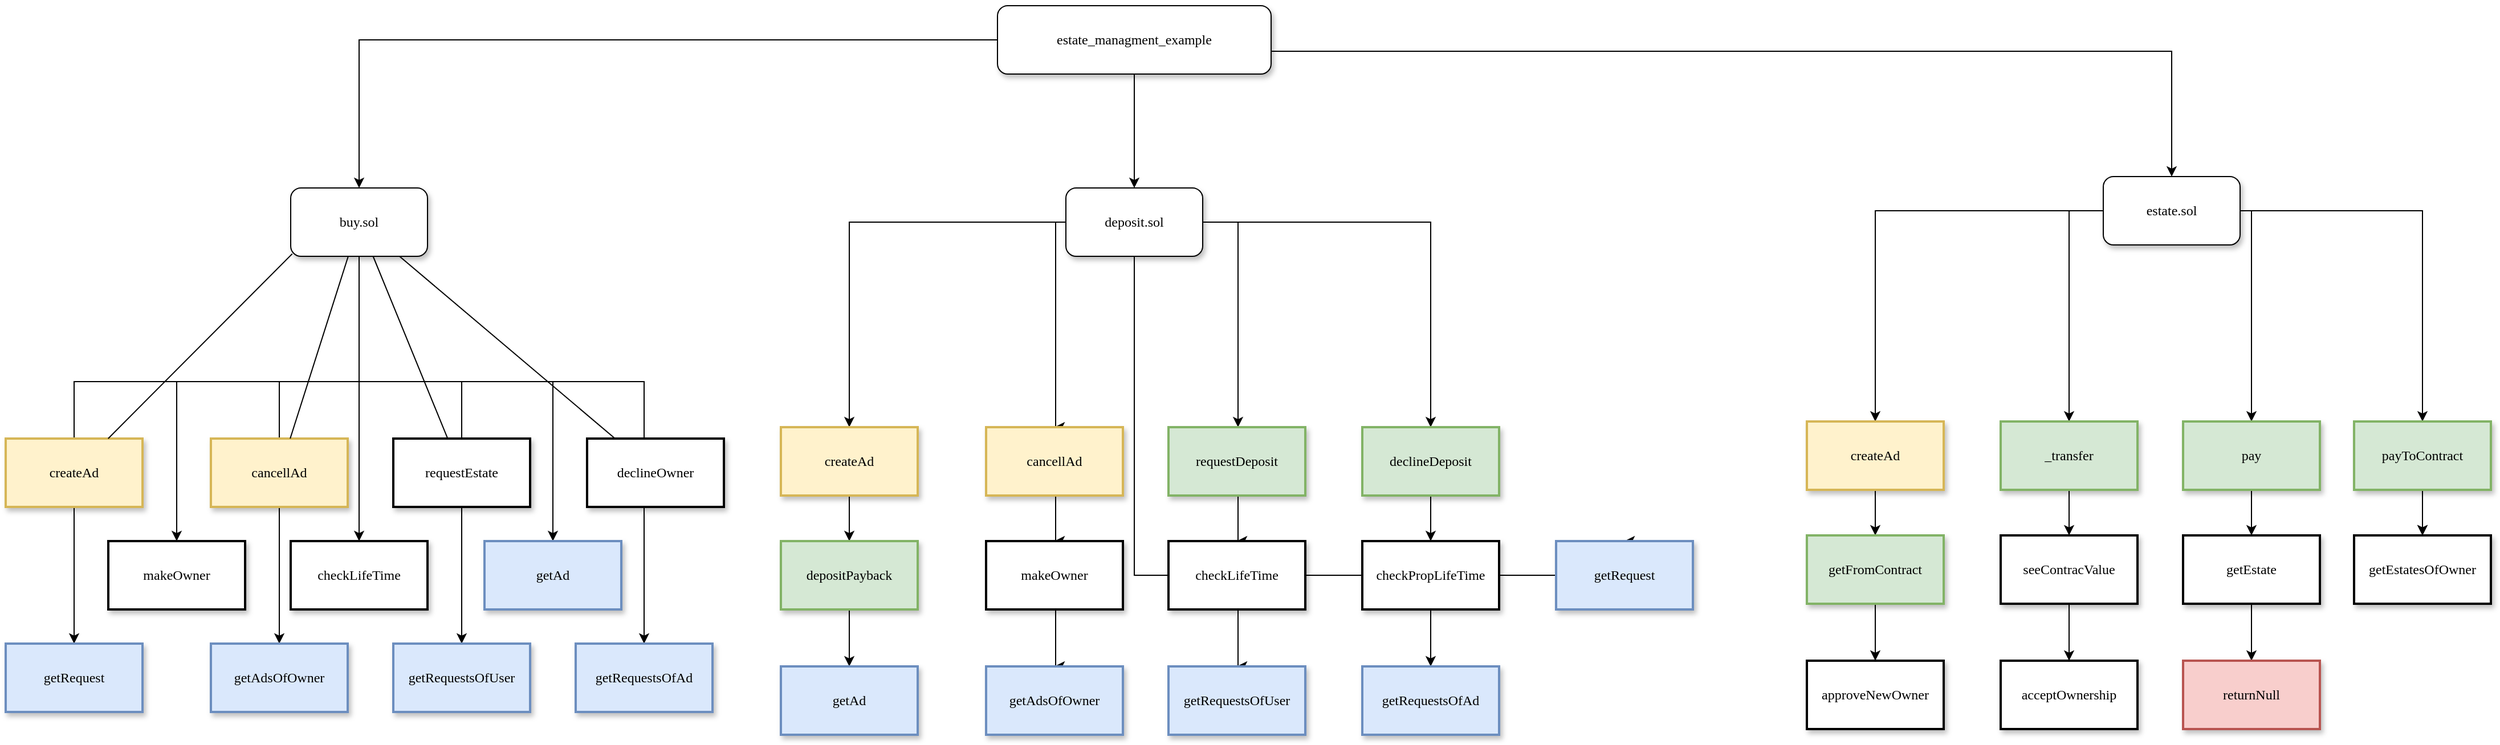 <mxfile version="10.6.6" type="device"><diagram name="Page-1" id="10a91c8b-09ff-31b1-d368-03940ed4cc9e"><mxGraphModel dx="5216" dy="1864" grid="1" gridSize="10" guides="1" tooltips="1" connect="1" arrows="1" fold="1" page="1" pageScale="1" pageWidth="1100" pageHeight="850" background="#ffffff" math="0" shadow="0"><root><mxCell id="0"/><mxCell id="1" parent="0"/><mxCell id="jJj9xLDo4mstnOUN6eYs-48" style="edgeStyle=orthogonalEdgeStyle;rounded=0;orthogonalLoop=1;jettySize=auto;html=1;entryX=0.5;entryY=0;entryDx=0;entryDy=0;" parent="1" source="62893188c0fa7362-2" target="62893188c0fa7362-8" edge="1"><mxGeometry relative="1" as="geometry"/></mxCell><mxCell id="jJj9xLDo4mstnOUN6eYs-49" style="edgeStyle=orthogonalEdgeStyle;rounded=0;orthogonalLoop=1;jettySize=auto;html=1;entryX=0.5;entryY=0;entryDx=0;entryDy=0;" parent="1" source="62893188c0fa7362-2" target="62893188c0fa7362-9" edge="1"><mxGeometry relative="1" as="geometry"/></mxCell><mxCell id="jJj9xLDo4mstnOUN6eYs-50" style="edgeStyle=orthogonalEdgeStyle;rounded=0;orthogonalLoop=1;jettySize=auto;html=1;" parent="1" source="62893188c0fa7362-2" target="jJj9xLDo4mstnOUN6eYs-4" edge="1"><mxGeometry relative="1" as="geometry"><Array as="points"><mxPoint x="300" y="200"/></Array></mxGeometry></mxCell><mxCell id="62893188c0fa7362-2" value="estate_managment_example&lt;br&gt;" style="whiteSpace=wrap;html=1;rounded=1;shadow=1;labelBackgroundColor=none;strokeColor=#000000;strokeWidth=1;fillColor=#ffffff;fontFamily=Verdana;fontSize=12;fontColor=#000000;align=center;" parent="1" vertex="1"><mxGeometry x="-730" y="160" width="240" height="60" as="geometry"/></mxCell><mxCell id="jJj9xLDo4mstnOUN6eYs-8" style="edgeStyle=orthogonalEdgeStyle;rounded=0;orthogonalLoop=1;jettySize=auto;html=1;entryX=0.5;entryY=0;entryDx=0;entryDy=0;" parent="1" source="62893188c0fa7362-8" target="jJj9xLDo4mstnOUN6eYs-7" edge="1"><mxGeometry relative="1" as="geometry"><Array as="points"><mxPoint x="-1290" y="490"/><mxPoint x="-1450" y="490"/></Array></mxGeometry></mxCell><mxCell id="jJj9xLDo4mstnOUN6eYs-10" style="edgeStyle=orthogonalEdgeStyle;rounded=0;orthogonalLoop=1;jettySize=auto;html=1;entryX=0.5;entryY=0;entryDx=0;entryDy=0;" parent="1" source="62893188c0fa7362-8" target="jJj9xLDo4mstnOUN6eYs-9" edge="1"><mxGeometry relative="1" as="geometry"><Array as="points"><mxPoint x="-1290" y="490"/><mxPoint x="-1290" y="490"/></Array></mxGeometry></mxCell><mxCell id="jJj9xLDo4mstnOUN6eYs-12" style="edgeStyle=orthogonalEdgeStyle;rounded=0;orthogonalLoop=1;jettySize=auto;html=1;entryX=0.5;entryY=0;entryDx=0;entryDy=0;" parent="1" source="62893188c0fa7362-8" target="jJj9xLDo4mstnOUN6eYs-11" edge="1"><mxGeometry relative="1" as="geometry"><Array as="points"><mxPoint x="-1290" y="490"/><mxPoint x="-1120" y="490"/></Array></mxGeometry></mxCell><mxCell id="jJj9xLDo4mstnOUN6eYs-14" style="edgeStyle=orthogonalEdgeStyle;rounded=0;orthogonalLoop=1;jettySize=auto;html=1;" parent="1" source="62893188c0fa7362-8" target="jJj9xLDo4mstnOUN6eYs-13" edge="1"><mxGeometry relative="1" as="geometry"><Array as="points"><mxPoint x="-1290" y="490"/><mxPoint x="-1540" y="490"/></Array></mxGeometry></mxCell><mxCell id="jJj9xLDo4mstnOUN6eYs-16" style="edgeStyle=orthogonalEdgeStyle;rounded=0;orthogonalLoop=1;jettySize=auto;html=1;" parent="1" source="62893188c0fa7362-8" target="jJj9xLDo4mstnOUN6eYs-15" edge="1"><mxGeometry relative="1" as="geometry"><Array as="points"><mxPoint x="-1290" y="490"/><mxPoint x="-1360" y="490"/></Array></mxGeometry></mxCell><mxCell id="jJj9xLDo4mstnOUN6eYs-18" style="edgeStyle=orthogonalEdgeStyle;rounded=0;orthogonalLoop=1;jettySize=auto;html=1;entryX=0.5;entryY=0;entryDx=0;entryDy=0;" parent="1" source="62893188c0fa7362-8" target="jJj9xLDo4mstnOUN6eYs-17" edge="1"><mxGeometry relative="1" as="geometry"><Array as="points"><mxPoint x="-1290" y="490"/><mxPoint x="-1200" y="490"/></Array></mxGeometry></mxCell><mxCell id="jJj9xLDo4mstnOUN6eYs-20" style="edgeStyle=orthogonalEdgeStyle;rounded=0;orthogonalLoop=1;jettySize=auto;html=1;entryX=0.5;entryY=0;entryDx=0;entryDy=0;" parent="1" source="62893188c0fa7362-8" target="jJj9xLDo4mstnOUN6eYs-19" edge="1"><mxGeometry relative="1" as="geometry"><Array as="points"><mxPoint x="-1290" y="490"/><mxPoint x="-1040" y="490"/></Array></mxGeometry></mxCell><mxCell id="62893188c0fa7362-8" value="&lt;span&gt;buy.sol&lt;/span&gt;" style="whiteSpace=wrap;html=1;rounded=1;shadow=1;labelBackgroundColor=none;strokeColor=#000000;strokeWidth=1;fillColor=#ffffff;fontFamily=Verdana;fontSize=12;fontColor=#000000;align=center;" parent="1" vertex="1"><mxGeometry x="-1350" y="320" width="120" height="60" as="geometry"/></mxCell><mxCell id="jJj9xLDo4mstnOUN6eYs-34" style="edgeStyle=orthogonalEdgeStyle;rounded=0;orthogonalLoop=1;jettySize=auto;html=1;" parent="1" source="62893188c0fa7362-9" target="jJj9xLDo4mstnOUN6eYs-21" edge="1"><mxGeometry relative="1" as="geometry"/></mxCell><mxCell id="jJj9xLDo4mstnOUN6eYs-35" style="edgeStyle=orthogonalEdgeStyle;rounded=0;orthogonalLoop=1;jettySize=auto;html=1;entryX=0.5;entryY=0;entryDx=0;entryDy=0;" parent="1" source="62893188c0fa7362-9" target="jJj9xLDo4mstnOUN6eYs-32" edge="1"><mxGeometry relative="1" as="geometry"/></mxCell><mxCell id="jJj9xLDo4mstnOUN6eYs-36" style="edgeStyle=orthogonalEdgeStyle;rounded=0;orthogonalLoop=1;jettySize=auto;html=1;entryX=0.5;entryY=0;entryDx=0;entryDy=0;" parent="1" source="62893188c0fa7362-9" target="jJj9xLDo4mstnOUN6eYs-27" edge="1"><mxGeometry relative="1" as="geometry"/></mxCell><mxCell id="jJj9xLDo4mstnOUN6eYs-37" style="edgeStyle=orthogonalEdgeStyle;rounded=0;orthogonalLoop=1;jettySize=auto;html=1;entryX=0.5;entryY=0;entryDx=0;entryDy=0;" parent="1" source="62893188c0fa7362-9" target="jJj9xLDo4mstnOUN6eYs-22" edge="1"><mxGeometry relative="1" as="geometry"><Array as="points"><mxPoint x="-679" y="350"/></Array></mxGeometry></mxCell><mxCell id="jJj9xLDo4mstnOUN6eYs-38" style="edgeStyle=orthogonalEdgeStyle;rounded=0;orthogonalLoop=1;jettySize=auto;html=1;entryX=0.5;entryY=0;entryDx=0;entryDy=0;" parent="1" source="62893188c0fa7362-9" target="jJj9xLDo4mstnOUN6eYs-25" edge="1"><mxGeometry relative="1" as="geometry"><Array as="points"><mxPoint x="-679" y="350"/></Array></mxGeometry></mxCell><mxCell id="jJj9xLDo4mstnOUN6eYs-39" style="edgeStyle=orthogonalEdgeStyle;rounded=0;orthogonalLoop=1;jettySize=auto;html=1;entryX=0.5;entryY=0;entryDx=0;entryDy=0;" parent="1" source="62893188c0fa7362-9" target="jJj9xLDo4mstnOUN6eYs-29" edge="1"><mxGeometry relative="1" as="geometry"><Array as="points"><mxPoint x="-679" y="350"/></Array></mxGeometry></mxCell><mxCell id="jJj9xLDo4mstnOUN6eYs-40" style="edgeStyle=orthogonalEdgeStyle;rounded=0;orthogonalLoop=1;jettySize=auto;html=1;" parent="1" source="62893188c0fa7362-9" target="jJj9xLDo4mstnOUN6eYs-23" edge="1"><mxGeometry relative="1" as="geometry"><Array as="points"><mxPoint x="-519" y="350"/></Array></mxGeometry></mxCell><mxCell id="jJj9xLDo4mstnOUN6eYs-41" style="edgeStyle=orthogonalEdgeStyle;rounded=0;orthogonalLoop=1;jettySize=auto;html=1;entryX=0.5;entryY=0;entryDx=0;entryDy=0;" parent="1" source="62893188c0fa7362-9" target="jJj9xLDo4mstnOUN6eYs-26" edge="1"><mxGeometry relative="1" as="geometry"><Array as="points"><mxPoint x="-519" y="350"/></Array></mxGeometry></mxCell><mxCell id="jJj9xLDo4mstnOUN6eYs-42" style="edgeStyle=orthogonalEdgeStyle;rounded=0;orthogonalLoop=1;jettySize=auto;html=1;entryX=0.5;entryY=0;entryDx=0;entryDy=0;" parent="1" source="62893188c0fa7362-9" target="jJj9xLDo4mstnOUN6eYs-30" edge="1"><mxGeometry relative="1" as="geometry"><Array as="points"><mxPoint x="-519" y="350"/></Array></mxGeometry></mxCell><mxCell id="jJj9xLDo4mstnOUN6eYs-43" style="edgeStyle=orthogonalEdgeStyle;rounded=0;orthogonalLoop=1;jettySize=auto;html=1;entryX=0.5;entryY=0;entryDx=0;entryDy=0;" parent="1" source="62893188c0fa7362-9" target="jJj9xLDo4mstnOUN6eYs-24" edge="1"><mxGeometry relative="1" as="geometry"/></mxCell><mxCell id="jJj9xLDo4mstnOUN6eYs-44" style="edgeStyle=orthogonalEdgeStyle;rounded=0;orthogonalLoop=1;jettySize=auto;html=1;entryX=0.5;entryY=0;entryDx=0;entryDy=0;" parent="1" source="62893188c0fa7362-9" target="jJj9xLDo4mstnOUN6eYs-33" edge="1"><mxGeometry relative="1" as="geometry"/></mxCell><mxCell id="jJj9xLDo4mstnOUN6eYs-45" style="edgeStyle=orthogonalEdgeStyle;rounded=0;orthogonalLoop=1;jettySize=auto;html=1;entryX=0.5;entryY=0;entryDx=0;entryDy=0;" parent="1" source="62893188c0fa7362-9" target="jJj9xLDo4mstnOUN6eYs-31" edge="1"><mxGeometry relative="1" as="geometry"/></mxCell><mxCell id="jJj9xLDo4mstnOUN6eYs-46" style="edgeStyle=orthogonalEdgeStyle;rounded=0;orthogonalLoop=1;jettySize=auto;html=1;entryX=0.5;entryY=0;entryDx=0;entryDy=0;" parent="1" source="62893188c0fa7362-9" target="jJj9xLDo4mstnOUN6eYs-28" edge="1"><mxGeometry relative="1" as="geometry"><Array as="points"><mxPoint x="-610" y="660"/><mxPoint x="-179" y="660"/></Array></mxGeometry></mxCell><mxCell id="62893188c0fa7362-9" value="&lt;span&gt;deposit.sol&lt;/span&gt;" style="whiteSpace=wrap;html=1;rounded=1;shadow=1;labelBackgroundColor=none;strokeColor=#000000;strokeWidth=1;fillColor=#ffffff;fontFamily=Verdana;fontSize=12;fontColor=#000000;align=center;" parent="1" vertex="1"><mxGeometry x="-670" y="320" width="120" height="60" as="geometry"/></mxCell><mxCell id="62893188c0fa7362-20" value="createAd" style="whiteSpace=wrap;html=1;rounded=0;shadow=1;labelBackgroundColor=none;strokeColor=#d6b656;strokeWidth=2;fillColor=#fff2cc;fontFamily=Verdana;fontSize=12;align=center;" parent="1" vertex="1"><mxGeometry x="-1600" y="540" width="120" height="60" as="geometry"/></mxCell><mxCell id="62893188c0fa7362-21" value="&lt;span&gt;cancellAd&lt;/span&gt;" style="whiteSpace=wrap;html=1;rounded=0;shadow=1;labelBackgroundColor=none;strokeColor=#d6b656;strokeWidth=2;fillColor=#fff2cc;fontFamily=Verdana;fontSize=12;align=center;" parent="1" vertex="1"><mxGeometry x="-1420" y="540" width="120" height="60" as="geometry"/></mxCell><mxCell id="62893188c0fa7362-22" value="&lt;span&gt;requestEstate&lt;/span&gt;&lt;br&gt;" style="whiteSpace=wrap;html=1;rounded=0;shadow=1;labelBackgroundColor=none;strokeColor=#000000;strokeWidth=2;fillColor=#ffffff;fontFamily=Verdana;fontSize=12;fontColor=#000000;align=center;" parent="1" vertex="1"><mxGeometry x="-1260" y="540" width="120" height="60" as="geometry"/></mxCell><mxCell id="62893188c0fa7362-23" value="&lt;span&gt;declineOwner &lt;/span&gt;&lt;br&gt;" style="whiteSpace=wrap;html=1;rounded=0;shadow=1;labelBackgroundColor=none;strokeColor=#000000;strokeWidth=2;fillColor=#ffffff;fontFamily=Verdana;fontSize=12;fontColor=#000000;align=center;" parent="1" vertex="1"><mxGeometry x="-1090" y="540" width="120" height="60" as="geometry"/></mxCell><mxCell id="62893188c0fa7362-24" value="" style="edgeStyle=none;rounded=0;html=1;labelBackgroundColor=none;startArrow=none;startFill=0;startSize=5;endArrow=none;endFill=0;endSize=5;jettySize=auto;orthogonalLoop=1;strokeColor=#000000;strokeWidth=1;fontFamily=Verdana;fontSize=12;fontColor=#000000;exitX=0.011;exitY=0.964;exitDx=0;exitDy=0;exitPerimeter=0;" parent="1" source="62893188c0fa7362-8" target="62893188c0fa7362-20" edge="1"><mxGeometry x="0.137" y="-16" relative="1" as="geometry"><mxPoint as="offset"/><mxPoint x="-1475.714" y="495" as="sourcePoint"/></mxGeometry></mxCell><mxCell id="62893188c0fa7362-25" value="" style="edgeStyle=none;rounded=0;html=1;labelBackgroundColor=none;startArrow=none;startFill=0;startSize=5;endArrow=none;endFill=0;endSize=5;jettySize=auto;orthogonalLoop=1;strokeColor=#000000;strokeWidth=1;fontFamily=Verdana;fontSize=12;fontColor=#000000;" parent="1" source="62893188c0fa7362-8" target="62893188c0fa7362-21" edge="1"><mxGeometry x="0.137" y="16" relative="1" as="geometry"><mxPoint as="offset"/><mxPoint x="-1424.286" y="495" as="sourcePoint"/></mxGeometry></mxCell><mxCell id="62893188c0fa7362-26" value="" style="edgeStyle=none;rounded=0;html=1;labelBackgroundColor=none;startArrow=none;startFill=0;startSize=5;endArrow=none;endFill=0;endSize=5;jettySize=auto;orthogonalLoop=1;strokeColor=#000000;strokeWidth=1;fontFamily=Verdana;fontSize=12;fontColor=#000000;" parent="1" source="62893188c0fa7362-8" target="62893188c0fa7362-22" edge="1"><mxGeometry x="0.003" y="-12" relative="1" as="geometry"><mxPoint as="offset"/><mxPoint x="-1142.857" y="495" as="sourcePoint"/></mxGeometry></mxCell><mxCell id="62893188c0fa7362-27" value="" style="edgeStyle=none;rounded=0;html=1;labelBackgroundColor=none;startArrow=none;startFill=0;startSize=5;endArrow=none;endFill=0;endSize=5;jettySize=auto;orthogonalLoop=1;strokeColor=#000000;strokeWidth=1;fontFamily=Verdana;fontSize=12;fontColor=#000000;" parent="1" source="62893188c0fa7362-8" target="62893188c0fa7362-23" edge="1"><mxGeometry x="0.137" y="16" relative="1" as="geometry"><mxPoint as="offset"/><mxPoint x="-1094.286" y="495" as="sourcePoint"/></mxGeometry></mxCell><mxCell id="jJj9xLDo4mstnOUN6eYs-64" style="edgeStyle=orthogonalEdgeStyle;rounded=0;orthogonalLoop=1;jettySize=auto;html=1;entryX=0.5;entryY=0;entryDx=0;entryDy=0;" parent="1" source="jJj9xLDo4mstnOUN6eYs-4" target="jJj9xLDo4mstnOUN6eYs-51" edge="1"><mxGeometry relative="1" as="geometry"/></mxCell><mxCell id="jJj9xLDo4mstnOUN6eYs-65" style="edgeStyle=orthogonalEdgeStyle;rounded=0;orthogonalLoop=1;jettySize=auto;html=1;entryX=0.5;entryY=0;entryDx=0;entryDy=0;" parent="1" source="jJj9xLDo4mstnOUN6eYs-4" target="jJj9xLDo4mstnOUN6eYs-55" edge="1"><mxGeometry relative="1" as="geometry"/></mxCell><mxCell id="jJj9xLDo4mstnOUN6eYs-66" style="edgeStyle=orthogonalEdgeStyle;rounded=0;orthogonalLoop=1;jettySize=auto;html=1;entryX=0.5;entryY=0;entryDx=0;entryDy=0;" parent="1" source="jJj9xLDo4mstnOUN6eYs-4" target="jJj9xLDo4mstnOUN6eYs-53" edge="1"><mxGeometry relative="1" as="geometry"><Array as="points"><mxPoint x="210" y="340"/></Array></mxGeometry></mxCell><mxCell id="jJj9xLDo4mstnOUN6eYs-67" style="edgeStyle=orthogonalEdgeStyle;rounded=0;orthogonalLoop=1;jettySize=auto;html=1;" parent="1" source="jJj9xLDo4mstnOUN6eYs-4" target="jJj9xLDo4mstnOUN6eYs-54" edge="1"><mxGeometry relative="1" as="geometry"><Array as="points"><mxPoint x="370" y="340"/></Array></mxGeometry></mxCell><mxCell id="jJj9xLDo4mstnOUN6eYs-68" style="edgeStyle=orthogonalEdgeStyle;rounded=0;orthogonalLoop=1;jettySize=auto;html=1;entryX=0.5;entryY=0;entryDx=0;entryDy=0;" parent="1" source="jJj9xLDo4mstnOUN6eYs-4" target="jJj9xLDo4mstnOUN6eYs-57" edge="1"><mxGeometry relative="1" as="geometry"/></mxCell><mxCell id="jJj9xLDo4mstnOUN6eYs-69" style="edgeStyle=orthogonalEdgeStyle;rounded=0;orthogonalLoop=1;jettySize=auto;html=1;entryX=0.5;entryY=0;entryDx=0;entryDy=0;" parent="1" source="jJj9xLDo4mstnOUN6eYs-4" target="jJj9xLDo4mstnOUN6eYs-58" edge="1"><mxGeometry relative="1" as="geometry"><Array as="points"><mxPoint x="210" y="340"/></Array></mxGeometry></mxCell><mxCell id="jJj9xLDo4mstnOUN6eYs-70" style="edgeStyle=orthogonalEdgeStyle;rounded=0;orthogonalLoop=1;jettySize=auto;html=1;entryX=0.5;entryY=0;entryDx=0;entryDy=0;" parent="1" source="jJj9xLDo4mstnOUN6eYs-4" target="jJj9xLDo4mstnOUN6eYs-59" edge="1"><mxGeometry relative="1" as="geometry"><Array as="points"><mxPoint x="370" y="340"/></Array></mxGeometry></mxCell><mxCell id="jJj9xLDo4mstnOUN6eYs-71" style="edgeStyle=orthogonalEdgeStyle;rounded=0;orthogonalLoop=1;jettySize=auto;html=1;" parent="1" source="jJj9xLDo4mstnOUN6eYs-4" target="jJj9xLDo4mstnOUN6eYs-60" edge="1"><mxGeometry relative="1" as="geometry"/></mxCell><mxCell id="jJj9xLDo4mstnOUN6eYs-72" style="edgeStyle=orthogonalEdgeStyle;rounded=0;orthogonalLoop=1;jettySize=auto;html=1;entryX=0.5;entryY=0;entryDx=0;entryDy=0;" parent="1" source="jJj9xLDo4mstnOUN6eYs-4" target="jJj9xLDo4mstnOUN6eYs-61" edge="1"><mxGeometry relative="1" as="geometry"/></mxCell><mxCell id="jJj9xLDo4mstnOUN6eYs-73" style="edgeStyle=orthogonalEdgeStyle;rounded=0;orthogonalLoop=1;jettySize=auto;html=1;entryX=0.5;entryY=0;entryDx=0;entryDy=0;" parent="1" source="jJj9xLDo4mstnOUN6eYs-4" target="jJj9xLDo4mstnOUN6eYs-62" edge="1"><mxGeometry relative="1" as="geometry"><Array as="points"><mxPoint x="210" y="340"/></Array></mxGeometry></mxCell><mxCell id="jJj9xLDo4mstnOUN6eYs-74" style="edgeStyle=orthogonalEdgeStyle;rounded=0;orthogonalLoop=1;jettySize=auto;html=1;entryX=0.5;entryY=0;entryDx=0;entryDy=0;" parent="1" source="jJj9xLDo4mstnOUN6eYs-4" target="jJj9xLDo4mstnOUN6eYs-63" edge="1"><mxGeometry relative="1" as="geometry"><Array as="points"><mxPoint x="370" y="340"/></Array></mxGeometry></mxCell><mxCell id="jJj9xLDo4mstnOUN6eYs-75" style="edgeStyle=orthogonalEdgeStyle;rounded=0;orthogonalLoop=1;jettySize=auto;html=1;" parent="1" source="jJj9xLDo4mstnOUN6eYs-4" target="jJj9xLDo4mstnOUN6eYs-60" edge="1"><mxGeometry relative="1" as="geometry"/></mxCell><mxCell id="jJj9xLDo4mstnOUN6eYs-4" value="estate.sol" style="whiteSpace=wrap;html=1;rounded=1;shadow=1;labelBackgroundColor=none;strokeColor=#000000;strokeWidth=1;fillColor=#ffffff;fontFamily=Verdana;fontSize=12;fontColor=#000000;align=center;" parent="1" vertex="1"><mxGeometry x="240" y="310" width="120" height="60" as="geometry"/></mxCell><mxCell id="jJj9xLDo4mstnOUN6eYs-7" value="makeOwner" style="whiteSpace=wrap;html=1;rounded=0;shadow=1;labelBackgroundColor=none;strokeColor=#000000;strokeWidth=2;fillColor=#ffffff;fontFamily=Verdana;fontSize=12;fontColor=#000000;align=center;" parent="1" vertex="1"><mxGeometry x="-1510" y="630" width="120" height="60" as="geometry"/></mxCell><mxCell id="jJj9xLDo4mstnOUN6eYs-9" value="&lt;span&gt;checkLifeTime&lt;/span&gt;" style="whiteSpace=wrap;html=1;rounded=0;shadow=1;labelBackgroundColor=none;strokeColor=#000000;strokeWidth=2;fillColor=#ffffff;fontFamily=Verdana;fontSize=12;fontColor=#000000;align=center;" parent="1" vertex="1"><mxGeometry x="-1350" y="630" width="120" height="60" as="geometry"/></mxCell><mxCell id="jJj9xLDo4mstnOUN6eYs-11" value="&lt;span&gt;getAd&lt;/span&gt;" style="whiteSpace=wrap;html=1;rounded=0;shadow=1;labelBackgroundColor=none;strokeColor=#6c8ebf;strokeWidth=2;fillColor=#dae8fc;fontFamily=Verdana;fontSize=12;align=center;" parent="1" vertex="1"><mxGeometry x="-1180" y="630" width="120" height="60" as="geometry"/></mxCell><mxCell id="jJj9xLDo4mstnOUN6eYs-13" value="getRequest" style="whiteSpace=wrap;html=1;rounded=0;shadow=1;labelBackgroundColor=none;strokeColor=#6c8ebf;strokeWidth=2;fillColor=#dae8fc;fontFamily=Verdana;fontSize=12;align=center;" parent="1" vertex="1"><mxGeometry x="-1600" y="720" width="120" height="60" as="geometry"/></mxCell><mxCell id="jJj9xLDo4mstnOUN6eYs-15" value="&lt;span&gt;getAdsOfOwner &lt;/span&gt;" style="whiteSpace=wrap;html=1;rounded=0;shadow=1;labelBackgroundColor=none;strokeColor=#6c8ebf;strokeWidth=2;fillColor=#dae8fc;fontFamily=Verdana;fontSize=12;align=center;" parent="1" vertex="1"><mxGeometry x="-1420" y="720" width="120" height="60" as="geometry"/></mxCell><mxCell id="jJj9xLDo4mstnOUN6eYs-17" value="&lt;span&gt;getRequestsOfUser &lt;/span&gt;&lt;br&gt;" style="whiteSpace=wrap;html=1;rounded=0;shadow=1;labelBackgroundColor=none;strokeColor=#6c8ebf;strokeWidth=2;fillColor=#dae8fc;fontFamily=Verdana;fontSize=12;align=center;" parent="1" vertex="1"><mxGeometry x="-1260" y="720" width="120" height="60" as="geometry"/></mxCell><mxCell id="jJj9xLDo4mstnOUN6eYs-19" value="&lt;span&gt;getRequestsOfAd &lt;/span&gt;&lt;br&gt;" style="whiteSpace=wrap;html=1;rounded=0;shadow=1;labelBackgroundColor=none;strokeColor=#6c8ebf;strokeWidth=2;fillColor=#dae8fc;fontFamily=Verdana;fontSize=12;align=center;" parent="1" vertex="1"><mxGeometry x="-1100" y="720" width="120" height="60" as="geometry"/></mxCell><mxCell id="jJj9xLDo4mstnOUN6eYs-21" value="createAd" style="whiteSpace=wrap;html=1;rounded=0;shadow=1;labelBackgroundColor=none;strokeColor=#d6b656;strokeWidth=2;fillColor=#fff2cc;fontFamily=Verdana;fontSize=12;align=center;" parent="1" vertex="1"><mxGeometry x="-920" y="530" width="120" height="60" as="geometry"/></mxCell><mxCell id="jJj9xLDo4mstnOUN6eYs-22" value="&lt;span&gt;cancellAd&lt;/span&gt;" style="whiteSpace=wrap;html=1;rounded=0;shadow=1;labelBackgroundColor=none;strokeColor=#d6b656;strokeWidth=2;fillColor=#fff2cc;fontFamily=Verdana;fontSize=12;align=center;" parent="1" vertex="1"><mxGeometry x="-740" y="530" width="120" height="60" as="geometry"/></mxCell><mxCell id="jJj9xLDo4mstnOUN6eYs-23" value="&lt;span&gt;requestDeposit&lt;/span&gt;&lt;br&gt;" style="whiteSpace=wrap;html=1;rounded=0;shadow=1;labelBackgroundColor=none;strokeColor=#82b366;strokeWidth=2;fillColor=#d5e8d4;fontFamily=Verdana;fontSize=12;align=center;" parent="1" vertex="1"><mxGeometry x="-580" y="530" width="120" height="60" as="geometry"/></mxCell><mxCell id="jJj9xLDo4mstnOUN6eYs-24" value="&lt;span&gt;declineDeposit&lt;/span&gt;&lt;br&gt;" style="whiteSpace=wrap;html=1;rounded=0;shadow=1;labelBackgroundColor=none;strokeColor=#82b366;strokeWidth=2;fillColor=#d5e8d4;fontFamily=Verdana;fontSize=12;align=center;" parent="1" vertex="1"><mxGeometry x="-410" y="530" width="120" height="60" as="geometry"/></mxCell><mxCell id="jJj9xLDo4mstnOUN6eYs-25" value="makeOwner" style="whiteSpace=wrap;html=1;rounded=0;shadow=1;labelBackgroundColor=none;strokeColor=#000000;strokeWidth=2;fillColor=#ffffff;fontFamily=Verdana;fontSize=12;fontColor=#000000;align=center;" parent="1" vertex="1"><mxGeometry x="-740" y="630" width="120" height="60" as="geometry"/></mxCell><mxCell id="jJj9xLDo4mstnOUN6eYs-26" value="&lt;span&gt;checkLifeTime&lt;/span&gt;" style="whiteSpace=wrap;html=1;rounded=0;shadow=1;labelBackgroundColor=none;strokeColor=#000000;strokeWidth=2;fillColor=#ffffff;fontFamily=Verdana;fontSize=12;fontColor=#000000;align=center;" parent="1" vertex="1"><mxGeometry x="-580" y="630" width="120" height="60" as="geometry"/></mxCell><mxCell id="jJj9xLDo4mstnOUN6eYs-27" value="&lt;span&gt;getAd&lt;/span&gt;" style="whiteSpace=wrap;html=1;rounded=0;shadow=1;labelBackgroundColor=none;strokeColor=#6c8ebf;strokeWidth=2;fillColor=#dae8fc;fontFamily=Verdana;fontSize=12;align=center;" parent="1" vertex="1"><mxGeometry x="-920" y="740" width="120" height="60" as="geometry"/></mxCell><mxCell id="jJj9xLDo4mstnOUN6eYs-28" value="getRequest" style="whiteSpace=wrap;html=1;rounded=0;shadow=1;labelBackgroundColor=none;strokeColor=#6c8ebf;strokeWidth=2;fillColor=#dae8fc;fontFamily=Verdana;fontSize=12;align=center;" parent="1" vertex="1"><mxGeometry x="-240" y="630" width="120" height="60" as="geometry"/></mxCell><mxCell id="jJj9xLDo4mstnOUN6eYs-29" value="&lt;span&gt;getAdsOfOwner &lt;/span&gt;" style="whiteSpace=wrap;html=1;rounded=0;shadow=1;labelBackgroundColor=none;strokeColor=#6c8ebf;strokeWidth=2;fillColor=#dae8fc;fontFamily=Verdana;fontSize=12;align=center;" parent="1" vertex="1"><mxGeometry x="-740" y="740" width="120" height="60" as="geometry"/></mxCell><mxCell id="jJj9xLDo4mstnOUN6eYs-30" value="&lt;span&gt;getRequestsOfUser &lt;/span&gt;&lt;br&gt;" style="whiteSpace=wrap;html=1;rounded=0;shadow=1;labelBackgroundColor=none;strokeColor=#6c8ebf;strokeWidth=2;fillColor=#dae8fc;fontFamily=Verdana;fontSize=12;align=center;" parent="1" vertex="1"><mxGeometry x="-580" y="740" width="120" height="60" as="geometry"/></mxCell><mxCell id="jJj9xLDo4mstnOUN6eYs-31" value="&lt;span&gt;getRequestsOfAd &lt;/span&gt;&lt;br&gt;" style="whiteSpace=wrap;html=1;rounded=0;shadow=1;labelBackgroundColor=none;strokeColor=#6c8ebf;strokeWidth=2;fillColor=#dae8fc;fontFamily=Verdana;fontSize=12;align=center;" parent="1" vertex="1"><mxGeometry x="-410" y="740" width="120" height="60" as="geometry"/></mxCell><mxCell id="jJj9xLDo4mstnOUN6eYs-32" value="&lt;span&gt;depositPayback&lt;/span&gt;&lt;br&gt;" style="whiteSpace=wrap;html=1;rounded=0;shadow=1;labelBackgroundColor=none;strokeColor=#82b366;strokeWidth=2;fillColor=#d5e8d4;fontFamily=Verdana;fontSize=12;align=center;" parent="1" vertex="1"><mxGeometry x="-920" y="630" width="120" height="60" as="geometry"/></mxCell><mxCell id="jJj9xLDo4mstnOUN6eYs-33" value="&lt;span&gt;checkPropLifeTime&lt;/span&gt;" style="whiteSpace=wrap;html=1;rounded=0;shadow=1;labelBackgroundColor=none;strokeColor=#000000;strokeWidth=2;fillColor=#ffffff;fontFamily=Verdana;fontSize=12;fontColor=#000000;align=center;" parent="1" vertex="1"><mxGeometry x="-410" y="630" width="120" height="60" as="geometry"/></mxCell><mxCell id="jJj9xLDo4mstnOUN6eYs-51" value="createAd" style="whiteSpace=wrap;html=1;rounded=0;shadow=1;labelBackgroundColor=none;strokeColor=#d6b656;strokeWidth=2;fillColor=#fff2cc;fontFamily=Verdana;fontSize=12;align=center;" parent="1" vertex="1"><mxGeometry x="-20" y="525" width="120" height="60" as="geometry"/></mxCell><mxCell id="jJj9xLDo4mstnOUN6eYs-53" value="_transfer" style="whiteSpace=wrap;html=1;rounded=0;shadow=1;labelBackgroundColor=none;strokeColor=#82b366;strokeWidth=2;fillColor=#d5e8d4;fontFamily=Verdana;fontSize=12;align=center;" parent="1" vertex="1"><mxGeometry x="150" y="525" width="120" height="60" as="geometry"/></mxCell><mxCell id="jJj9xLDo4mstnOUN6eYs-54" value="pay" style="whiteSpace=wrap;html=1;rounded=0;shadow=1;labelBackgroundColor=none;strokeColor=#82b366;strokeWidth=2;fillColor=#d5e8d4;fontFamily=Verdana;fontSize=12;align=center;" parent="1" vertex="1"><mxGeometry x="310" y="525" width="120" height="60" as="geometry"/></mxCell><mxCell id="jJj9xLDo4mstnOUN6eYs-55" value="payToContract" style="whiteSpace=wrap;html=1;rounded=0;shadow=1;labelBackgroundColor=none;strokeColor=#82b366;strokeWidth=2;fillColor=#d5e8d4;fontFamily=Verdana;fontSize=12;align=center;" parent="1" vertex="1"><mxGeometry x="460" y="525" width="120" height="60" as="geometry"/></mxCell><mxCell id="jJj9xLDo4mstnOUN6eYs-57" value="getFromContract" style="whiteSpace=wrap;html=1;rounded=0;shadow=1;labelBackgroundColor=none;strokeColor=#82b366;strokeWidth=2;fillColor=#d5e8d4;fontFamily=Verdana;fontSize=12;align=center;" parent="1" vertex="1"><mxGeometry x="-20" y="625" width="120" height="60" as="geometry"/></mxCell><mxCell id="jJj9xLDo4mstnOUN6eYs-58" value="seeContracValue" style="whiteSpace=wrap;html=1;rounded=0;shadow=1;labelBackgroundColor=none;strokeWidth=2;fontFamily=Verdana;fontSize=12;align=center;" parent="1" vertex="1"><mxGeometry x="150" y="625" width="120" height="60" as="geometry"/></mxCell><mxCell id="jJj9xLDo4mstnOUN6eYs-59" value="getEstate" style="whiteSpace=wrap;html=1;rounded=0;shadow=1;labelBackgroundColor=none;strokeWidth=2;fontFamily=Verdana;fontSize=12;align=center;" parent="1" vertex="1"><mxGeometry x="310" y="625" width="120" height="60" as="geometry"/></mxCell><mxCell id="jJj9xLDo4mstnOUN6eYs-60" value="getEstatesOfOwner" style="whiteSpace=wrap;html=1;rounded=0;shadow=1;labelBackgroundColor=none;strokeWidth=2;fontFamily=Verdana;fontSize=12;align=center;" parent="1" vertex="1"><mxGeometry x="460" y="625" width="120" height="60" as="geometry"/></mxCell><mxCell id="jJj9xLDo4mstnOUN6eYs-61" value="approveNewOwner" style="whiteSpace=wrap;html=1;rounded=0;shadow=1;labelBackgroundColor=none;strokeWidth=2;fontFamily=Verdana;fontSize=12;align=center;" parent="1" vertex="1"><mxGeometry x="-20" y="735" width="120" height="60" as="geometry"/></mxCell><mxCell id="jJj9xLDo4mstnOUN6eYs-62" value="acceptOwnership" style="whiteSpace=wrap;html=1;rounded=0;shadow=1;labelBackgroundColor=none;strokeWidth=2;fontFamily=Verdana;fontSize=12;align=center;" parent="1" vertex="1"><mxGeometry x="150" y="735" width="120" height="60" as="geometry"/></mxCell><mxCell id="jJj9xLDo4mstnOUN6eYs-63" value="returnNull" style="whiteSpace=wrap;html=1;rounded=0;shadow=1;labelBackgroundColor=none;strokeWidth=2;fontFamily=Verdana;fontSize=12;align=center;fillColor=#f8cecc;strokeColor=#b85450;" parent="1" vertex="1"><mxGeometry x="310" y="735" width="120" height="60" as="geometry"/></mxCell></root></mxGraphModel></diagram></mxfile>